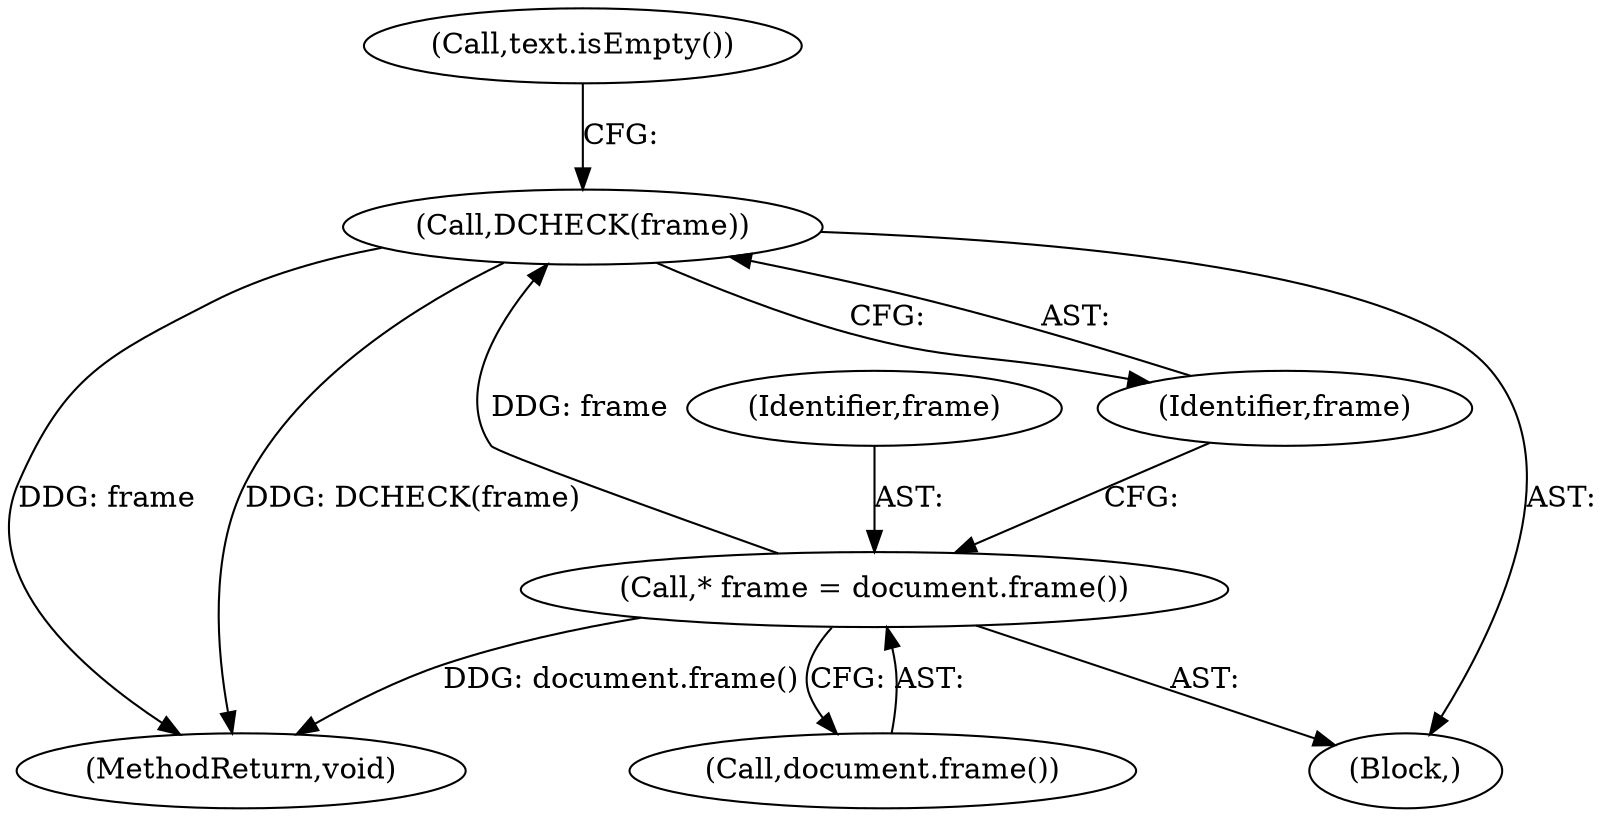 digraph "0_Chrome_a69c7b5d863dacbb08bfaa04359e3bc0bb4470dc_0@pointer" {
"1000111" [label="(Call,DCHECK(frame))"];
"1000108" [label="(Call,* frame = document.frame())"];
"1000109" [label="(Identifier,frame)"];
"1000115" [label="(Call,text.isEmpty())"];
"1000128" [label="(MethodReturn,void)"];
"1000106" [label="(Block,)"];
"1000112" [label="(Identifier,frame)"];
"1000111" [label="(Call,DCHECK(frame))"];
"1000110" [label="(Call,document.frame())"];
"1000108" [label="(Call,* frame = document.frame())"];
"1000111" -> "1000106"  [label="AST: "];
"1000111" -> "1000112"  [label="CFG: "];
"1000112" -> "1000111"  [label="AST: "];
"1000115" -> "1000111"  [label="CFG: "];
"1000111" -> "1000128"  [label="DDG: frame"];
"1000111" -> "1000128"  [label="DDG: DCHECK(frame)"];
"1000108" -> "1000111"  [label="DDG: frame"];
"1000108" -> "1000106"  [label="AST: "];
"1000108" -> "1000110"  [label="CFG: "];
"1000109" -> "1000108"  [label="AST: "];
"1000110" -> "1000108"  [label="AST: "];
"1000112" -> "1000108"  [label="CFG: "];
"1000108" -> "1000128"  [label="DDG: document.frame()"];
}

